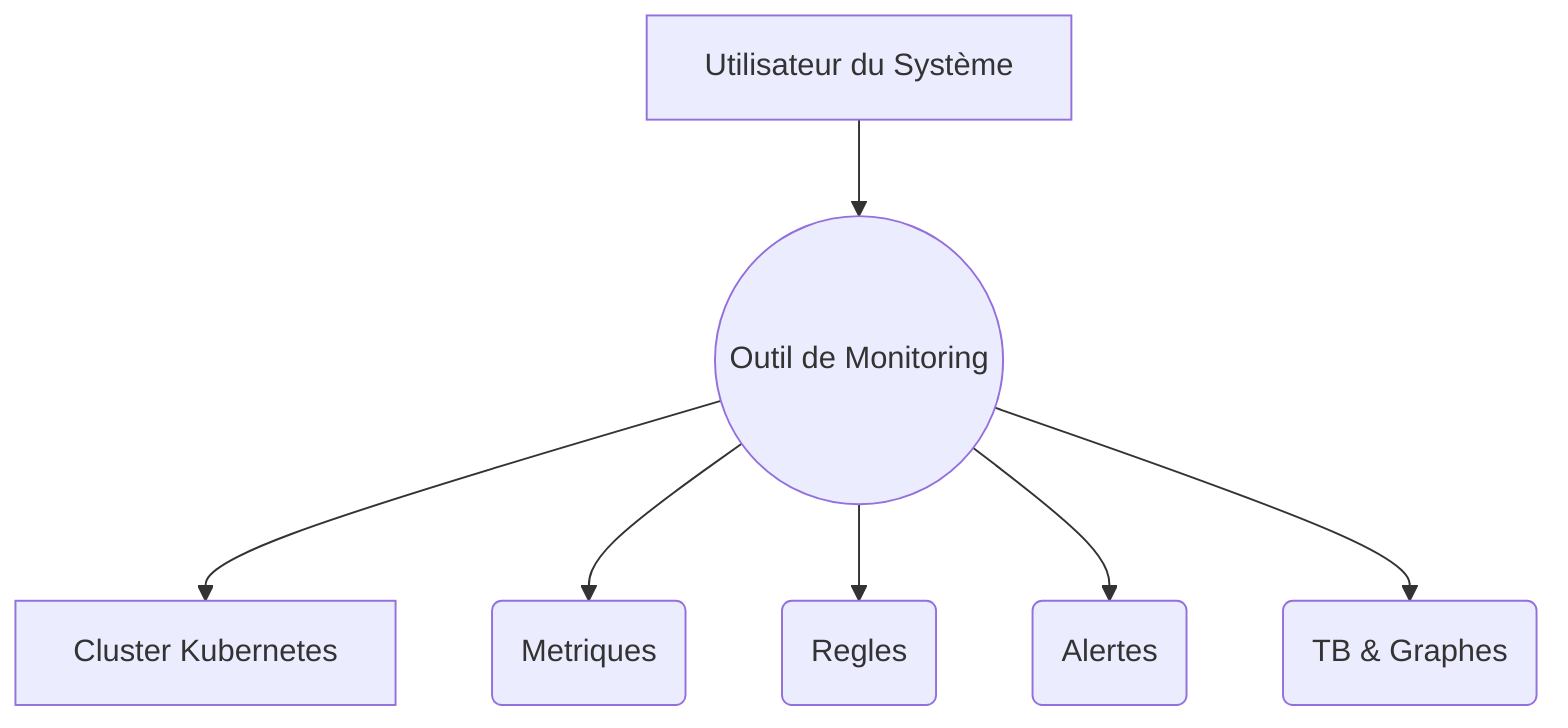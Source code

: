 graph TD;
    A[Utilisateur du Système] --> B((Outil de Monitoring))
    B --> C[Cluster Kubernetes]
    B --> D(Metriques)
    B --> E(Regles)
    B --> F(Alertes)
    B --> G(TB & Graphes)